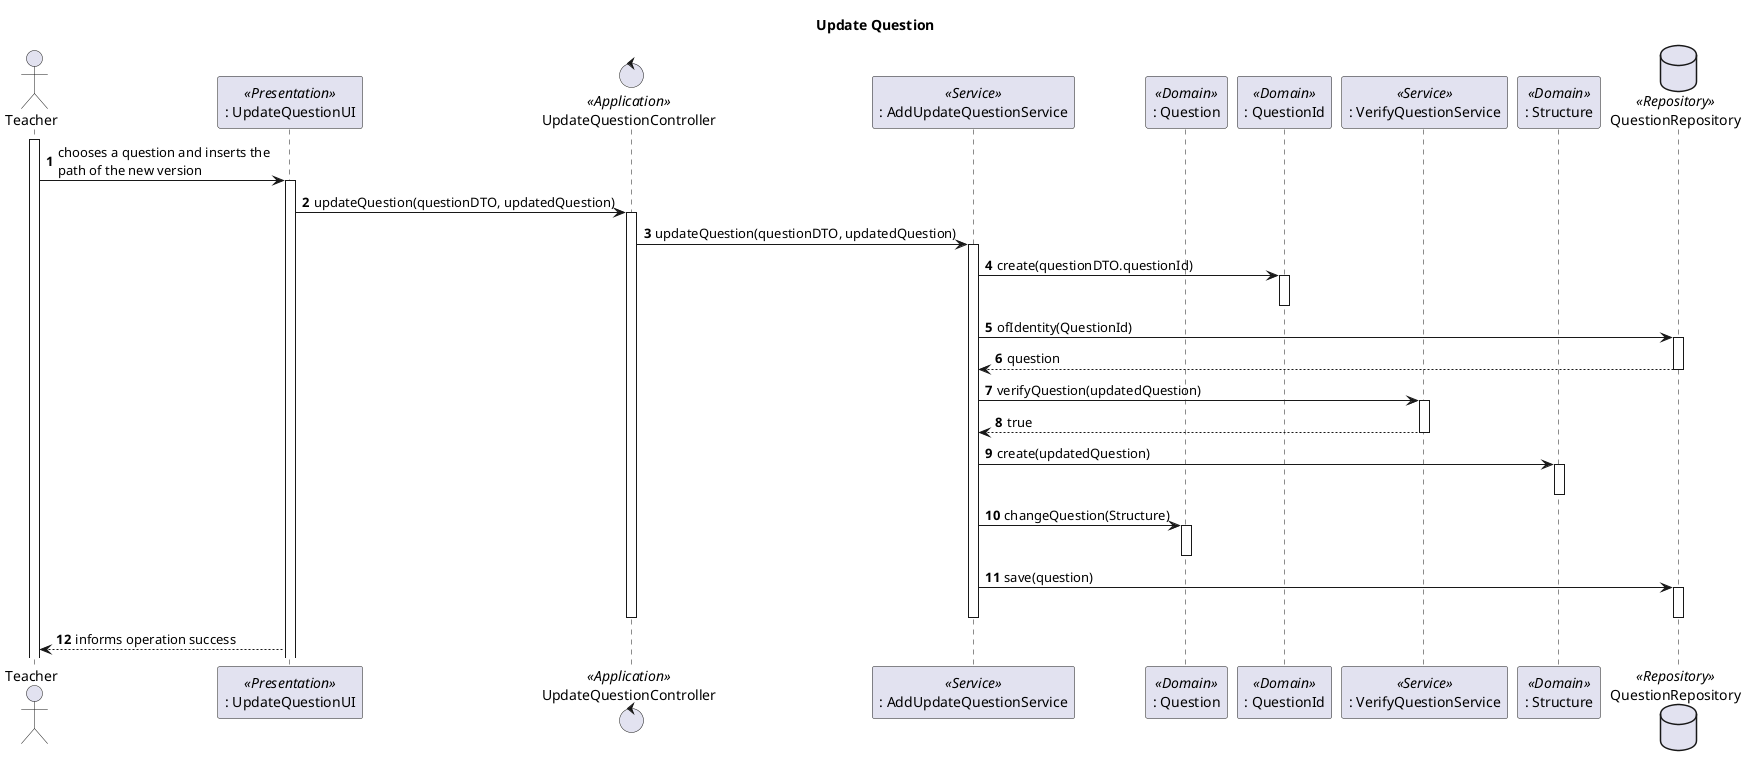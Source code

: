 @startuml
autonumber
title Update Question

actor "Teacher" as T

participant ": UpdateQuestionUI" as UI <<Presentation>>
control "UpdateQuestionController" as CTRL <<Application>>
participant ": AddUpdateQuestionService" as AUQS <<Service>>

participant ": Question" as Q <<Domain>>
participant ": QuestionId" as QI <<Domain>>
participant ": VerifyQuestionService" as VQS <<Service>>
participant ": Structure" as St <<Domain>>
database QuestionRepository as QR <<Repository>>

activate T
T -> UI : chooses a question and inserts the \npath of the new version
activate UI

UI -> CTRL : updateQuestion(questionDTO, updatedQuestion)
activate CTRL

CTRL -> AUQS : updateQuestion(questionDTO, updatedQuestion)
activate AUQS
AUQS -> QI : create(questionDTO.questionId)
activate QI
deactivate QI
AUQS -> QR : ofIdentity(QuestionId)
activate QR
QR --> AUQS : question
deactivate QR
AUQS -> VQS : verifyQuestion(updatedQuestion)
activate VQS
VQS --> AUQS : true
deactivate VQS
AUQS -> St : create(updatedQuestion)
activate St
deactivate St
AUQS -> Q : changeQuestion(Structure)
activate Q
deactivate Q


AUQS -> QR : save(question)
activate QR
deactivate QR
deactivate AUQS
deactivate CTRL

UI--> T : informs operation success

@enduml